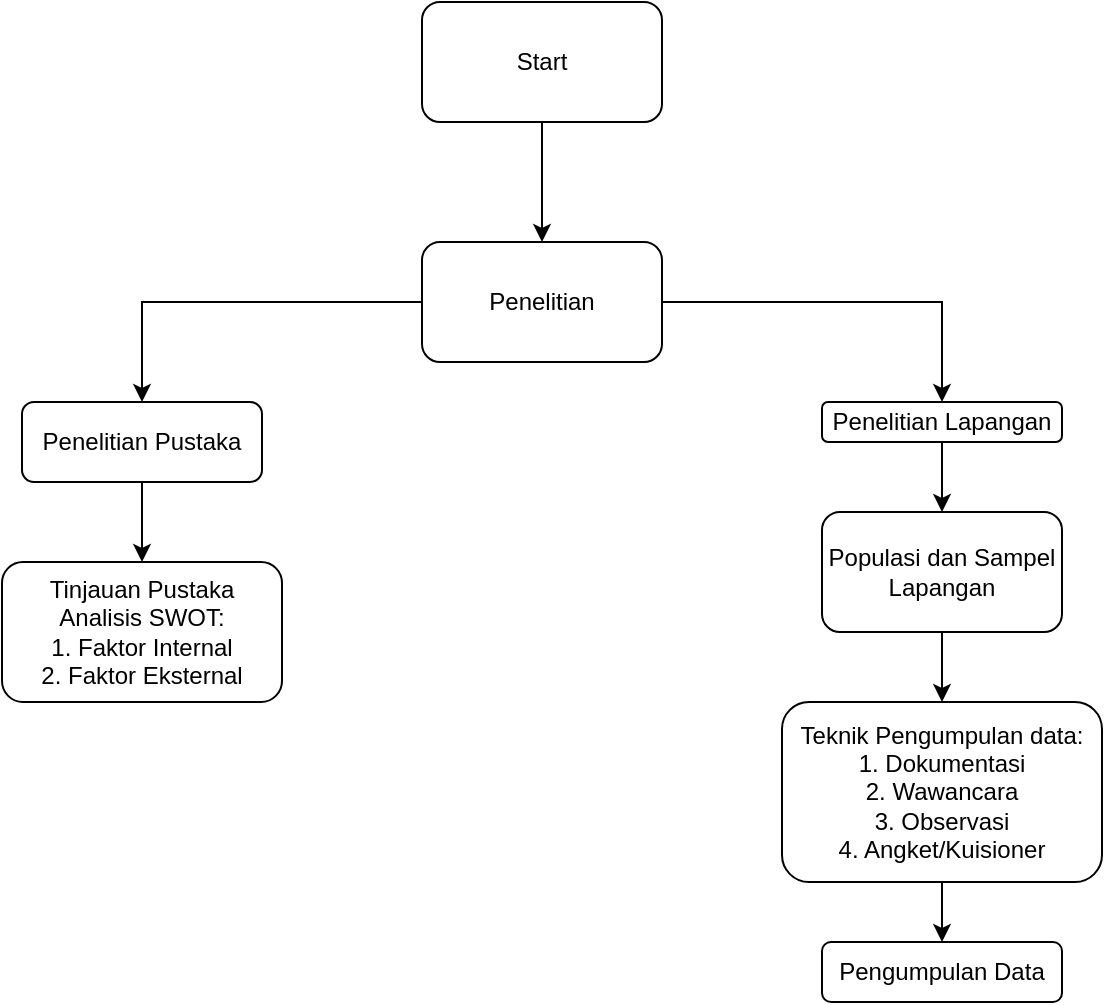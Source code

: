 <mxfile version="21.6.5" type="github">
  <diagram name="Page-1" id="9E-Ja-nChZw7h8aWEs4l">
    <mxGraphModel dx="739" dy="462" grid="1" gridSize="10" guides="1" tooltips="1" connect="1" arrows="1" fold="1" page="1" pageScale="1" pageWidth="850" pageHeight="1100" math="0" shadow="0">
      <root>
        <mxCell id="0" />
        <mxCell id="1" parent="0" />
        <mxCell id="T2qjuKC509ubxCQymsPH-3" value="" style="edgeStyle=orthogonalEdgeStyle;rounded=0;orthogonalLoop=1;jettySize=auto;html=1;" parent="1" source="T2qjuKC509ubxCQymsPH-1" target="T2qjuKC509ubxCQymsPH-2" edge="1">
          <mxGeometry relative="1" as="geometry" />
        </mxCell>
        <mxCell id="T2qjuKC509ubxCQymsPH-1" value="Start" style="rounded=1;whiteSpace=wrap;html=1;" parent="1" vertex="1">
          <mxGeometry x="320" y="40" width="120" height="60" as="geometry" />
        </mxCell>
        <mxCell id="T2qjuKC509ubxCQymsPH-5" style="edgeStyle=orthogonalEdgeStyle;rounded=0;orthogonalLoop=1;jettySize=auto;html=1;entryX=0.5;entryY=0;entryDx=0;entryDy=0;" parent="1" source="T2qjuKC509ubxCQymsPH-2" target="T2qjuKC509ubxCQymsPH-4" edge="1">
          <mxGeometry relative="1" as="geometry" />
        </mxCell>
        <mxCell id="T2qjuKC509ubxCQymsPH-7" style="edgeStyle=orthogonalEdgeStyle;rounded=0;orthogonalLoop=1;jettySize=auto;html=1;entryX=0.5;entryY=0;entryDx=0;entryDy=0;" parent="1" source="T2qjuKC509ubxCQymsPH-2" target="T2qjuKC509ubxCQymsPH-6" edge="1">
          <mxGeometry relative="1" as="geometry" />
        </mxCell>
        <mxCell id="T2qjuKC509ubxCQymsPH-2" value="Penelitian" style="rounded=1;whiteSpace=wrap;html=1;" parent="1" vertex="1">
          <mxGeometry x="320" y="160" width="120" height="60" as="geometry" />
        </mxCell>
        <mxCell id="T2qjuKC509ubxCQymsPH-9" value="" style="edgeStyle=orthogonalEdgeStyle;rounded=0;orthogonalLoop=1;jettySize=auto;html=1;" parent="1" source="T2qjuKC509ubxCQymsPH-4" target="T2qjuKC509ubxCQymsPH-8" edge="1">
          <mxGeometry relative="1" as="geometry" />
        </mxCell>
        <mxCell id="T2qjuKC509ubxCQymsPH-4" value="Penelitian Pustaka" style="rounded=1;whiteSpace=wrap;html=1;" parent="1" vertex="1">
          <mxGeometry x="120" y="240" width="120" height="40" as="geometry" />
        </mxCell>
        <mxCell id="T2qjuKC509ubxCQymsPH-11" value="" style="edgeStyle=orthogonalEdgeStyle;rounded=0;orthogonalLoop=1;jettySize=auto;html=1;" parent="1" source="T2qjuKC509ubxCQymsPH-6" target="T2qjuKC509ubxCQymsPH-10" edge="1">
          <mxGeometry relative="1" as="geometry" />
        </mxCell>
        <mxCell id="T2qjuKC509ubxCQymsPH-6" value="Penelitian Lapangan" style="rounded=1;whiteSpace=wrap;html=1;" parent="1" vertex="1">
          <mxGeometry x="520" y="240" width="120" height="20" as="geometry" />
        </mxCell>
        <mxCell id="T2qjuKC509ubxCQymsPH-8" value="Tinjauan Pustaka &lt;br&gt;Analisis SWOT:&lt;br&gt;1. Faktor Internal&lt;br&gt;2. Faktor Eksternal" style="rounded=1;whiteSpace=wrap;html=1;" parent="1" vertex="1">
          <mxGeometry x="110" y="320" width="140" height="70" as="geometry" />
        </mxCell>
        <mxCell id="T2qjuKC509ubxCQymsPH-13" value="" style="edgeStyle=orthogonalEdgeStyle;rounded=0;orthogonalLoop=1;jettySize=auto;html=1;" parent="1" source="T2qjuKC509ubxCQymsPH-10" target="T2qjuKC509ubxCQymsPH-12" edge="1">
          <mxGeometry relative="1" as="geometry" />
        </mxCell>
        <mxCell id="T2qjuKC509ubxCQymsPH-10" value="Populasi dan Sampel Lapangan" style="rounded=1;whiteSpace=wrap;html=1;" parent="1" vertex="1">
          <mxGeometry x="520" y="295" width="120" height="60" as="geometry" />
        </mxCell>
        <mxCell id="0j5BthYIqqa0mrW0sZn3-2" value="" style="edgeStyle=orthogonalEdgeStyle;rounded=0;orthogonalLoop=1;jettySize=auto;html=1;" edge="1" parent="1" source="T2qjuKC509ubxCQymsPH-12" target="0j5BthYIqqa0mrW0sZn3-1">
          <mxGeometry relative="1" as="geometry" />
        </mxCell>
        <mxCell id="T2qjuKC509ubxCQymsPH-12" value="Teknik Pengumpulan data:&lt;br&gt;1. Dokumentasi&lt;br&gt;2. Wawancara&lt;br&gt;3. Observasi&lt;br&gt;4. Angket/Kuisioner" style="whiteSpace=wrap;html=1;rounded=1;" parent="1" vertex="1">
          <mxGeometry x="500" y="390" width="160" height="90" as="geometry" />
        </mxCell>
        <mxCell id="0j5BthYIqqa0mrW0sZn3-1" value="Pengumpulan Data" style="rounded=1;whiteSpace=wrap;html=1;" vertex="1" parent="1">
          <mxGeometry x="520" y="510" width="120" height="30" as="geometry" />
        </mxCell>
      </root>
    </mxGraphModel>
  </diagram>
</mxfile>
